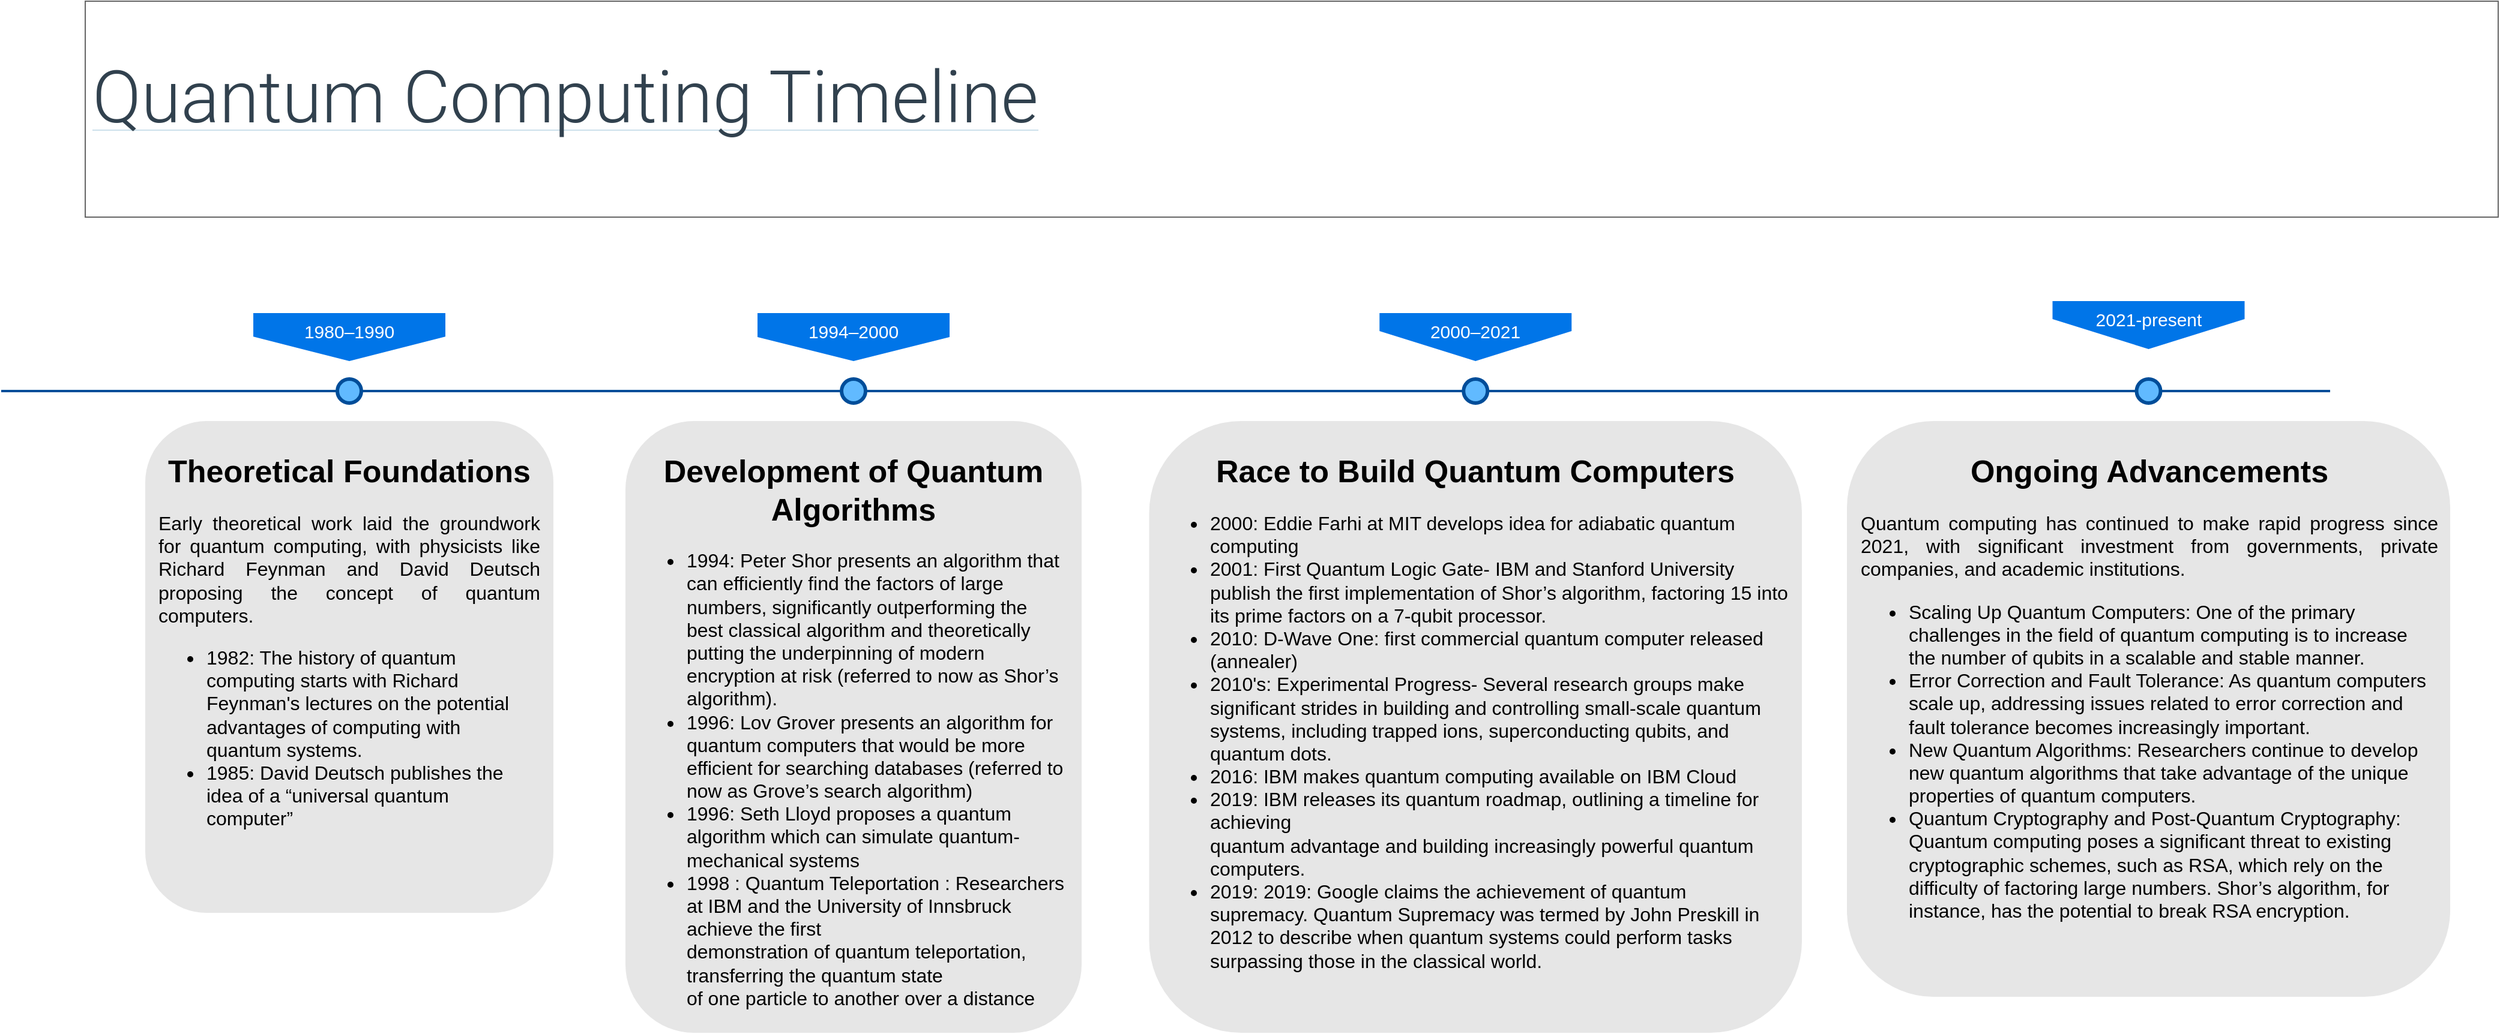 <mxfile version="24.0.7" type="github">
  <diagram name="Page-1" id="82e54ff1-d628-8f03-85c4-9753963a91cd">
    <mxGraphModel dx="3520" dy="1268" grid="1" gridSize="10" guides="1" tooltips="1" connect="1" arrows="1" fold="1" page="1" pageScale="1" pageWidth="1100" pageHeight="850" background="none" math="0" shadow="0">
      <root>
        <mxCell id="0" />
        <mxCell id="1" parent="0" />
        <mxCell id="4ec97bd9e5d20128-1" value="" style="line;strokeWidth=2;html=1;fillColor=none;fontSize=28;fontColor=#004D99;strokeColor=#004D99;" parent="1" vertex="1">
          <mxGeometry x="-260" y="400" width="1940" height="10" as="geometry" />
        </mxCell>
        <mxCell id="4ec97bd9e5d20128-9" value="" style="ellipse;whiteSpace=wrap;html=1;fillColor=#61BAFF;fontSize=28;fontColor=#004D99;strokeWidth=3;strokeColor=#004D99;" parent="1" vertex="1">
          <mxGeometry x="20" y="395" width="20" height="20" as="geometry" />
        </mxCell>
        <mxCell id="4ec97bd9e5d20128-14" value="&lt;h1&gt;Theoretical Foundations&lt;/h1&gt;&lt;p style=&quot;font-size: 16px;&quot; align=&quot;justify&quot;&gt;&lt;font style=&quot;font-size: 16px;&quot;&gt;Early theoretical work laid the groundwork for quantum computing, with physicists like Richard Feynman and David Deutsch proposing the concept of quantum computers.&lt;/font&gt;&lt;/p&gt;&lt;div style=&quot;font-size: 16px;&quot; align=&quot;left&quot;&gt;&lt;ul&gt;&lt;li&gt;&lt;font style=&quot;font-size: 16px;&quot;&gt;1982: The history of quantum computing starts with Richard Feynman&#39;s lectures on the potential advantages of computing with quantum systems. &lt;br&gt;&lt;/font&gt;&lt;/li&gt;&lt;li&gt;&lt;font style=&quot;font-size: 16px;&quot;&gt;1985: David Deutsch publishes the idea of a “universal quantum computer”&lt;/font&gt;&lt;br&gt;&lt;br&gt;&lt;/li&gt;&lt;/ul&gt;&lt;/div&gt;" style="text;html=1;spacing=5;spacingTop=0;whiteSpace=wrap;overflow=hidden;strokeColor=none;strokeWidth=3;fillColor=#E6E6E6;fontSize=13;fontColor=#000000;align=center;rounded=1;verticalAlign=top;spacingRight=7;spacingLeft=7;" parent="1" vertex="1">
          <mxGeometry x="-140" y="430" width="340" height="410" as="geometry" />
        </mxCell>
        <mxCell id="BLztTVBf9UXnEgb8d-ot-1" value="" style="ellipse;whiteSpace=wrap;html=1;fillColor=#61BAFF;fontSize=28;fontColor=#004D99;strokeWidth=3;strokeColor=#004D99;" vertex="1" parent="1">
          <mxGeometry x="440" y="395" width="20" height="20" as="geometry" />
        </mxCell>
        <mxCell id="BLztTVBf9UXnEgb8d-ot-2" value="&lt;span&gt;1994–2000&lt;br&gt;&lt;/span&gt;" style="shape=offPageConnector;whiteSpace=wrap;html=1;fillColor=#0075E8;fontSize=15;fontColor=#FFFFFF;size=0.5;verticalAlign=top;strokeColor=none;" vertex="1" parent="1">
          <mxGeometry x="370" y="340" width="160" height="40" as="geometry" />
        </mxCell>
        <mxCell id="BLztTVBf9UXnEgb8d-ot-3" value="&lt;h1&gt;Development of Quantum Algorithms&lt;/h1&gt;&lt;div align=&quot;left&quot; style=&quot;font-size: 16px;&quot;&gt;&lt;ul&gt;&lt;li&gt;1994: Peter Shor presents an algorithm that can efficiently find the factors of large numbers, significantly outperforming the best classical algorithm and theoretically putting the underpinning of modern encryption at risk (referred to now as Shor’s algorithm).&lt;/li&gt;&lt;li&gt;1996: Lov Grover presents an algorithm for quantum computers that would be more efficient for searching databases (referred to now as Grove’s search algorithm)&lt;/li&gt;&lt;li&gt;1996: Seth Lloyd proposes a quantum algorithm which can simulate quantum-mechanical systems&lt;/li&gt;&lt;li&gt;1998 : Quantum Teleportation : Researchers at IBM and the University of Innsbruck achieve the first &lt;br&gt;demonstration of quantum teleportation, transferring the quantum state &lt;br&gt;of one particle to another over a distance&lt;/li&gt;&lt;/ul&gt;&lt;/div&gt;" style="text;html=1;spacing=5;spacingTop=0;overflow=hidden;strokeColor=none;strokeWidth=3;fillColor=#E6E6E6;fontSize=13;fontColor=#000000;align=center;rounded=1;verticalAlign=top;whiteSpace=wrap;spacingLeft=7;spacingRight=7;" vertex="1" parent="1">
          <mxGeometry x="260" y="430" width="380" height="510" as="geometry" />
        </mxCell>
        <mxCell id="BLztTVBf9UXnEgb8d-ot-4" value="" style="ellipse;whiteSpace=wrap;html=1;fillColor=#61BAFF;fontSize=28;fontColor=#004D99;strokeWidth=3;strokeColor=#004D99;" vertex="1" parent="1">
          <mxGeometry x="1518.75" y="395" width="20" height="20" as="geometry" />
        </mxCell>
        <mxCell id="BLztTVBf9UXnEgb8d-ot-5" value="&lt;span&gt;2021-present&lt;br&gt;&lt;/span&gt;" style="shape=offPageConnector;whiteSpace=wrap;html=1;fillColor=#0075E8;fontSize=15;fontColor=#FFFFFF;size=0.625;verticalAlign=top;strokeColor=none;" vertex="1" parent="1">
          <mxGeometry x="1448.75" y="330" width="160" height="40" as="geometry" />
        </mxCell>
        <mxCell id="BLztTVBf9UXnEgb8d-ot-6" value="&lt;h1&gt;Ongoing Advancements&lt;/h1&gt;&lt;p style=&quot;font-size: 16px;&quot; align=&quot;justify&quot;&gt;&lt;font style=&quot;font-size: 16px;&quot;&gt;Quantum computing has continued to make rapid progress since 2021, with significant investment from governments, private companies, and academic institutions.&lt;/font&gt;&lt;/p&gt;&lt;div style=&quot;font-size: 16px;&quot; align=&quot;left&quot;&gt;&lt;ul&gt;&lt;li&gt;&lt;font style=&quot;font-size: 16px;&quot;&gt;Scaling Up Quantum Computers: One of the primary challenges in the field of quantum computing is to increase the number of qubits in a scalable and stable manner.&lt;/font&gt;&lt;/li&gt;&lt;li&gt;&lt;font style=&quot;font-size: 16px;&quot;&gt;Error Correction and Fault Tolerance: As quantum computers scale up, addressing issues related to error correction and fault tolerance becomes increasingly important.&lt;br&gt;&lt;/font&gt;&lt;/li&gt;&lt;li&gt;&lt;font style=&quot;font-size: 16px;&quot;&gt;New Quantum Algorithms: Researchers continue to develop new quantum algorithms that take advantage of the unique properties of quantum computers.&lt;/font&gt;&lt;/li&gt;&lt;li&gt;&lt;font style=&quot;font-size: 16px;&quot;&gt;Quantum Cryptography and Post-Quantum Cryptography: Quantum computing poses a significant threat to existing cryptographic schemes, such as RSA, which rely on the difficulty of factoring large numbers. Shor’s algorithm, for instance, has the potential to break RSA encryption.&lt;/font&gt;&lt;br&gt;&lt;/li&gt;&lt;/ul&gt;&lt;/div&gt;&lt;div align=&quot;justify&quot;&gt;&lt;br&gt;&lt;/div&gt;&lt;p align=&quot;left&quot;&gt;&lt;br&gt;&lt;/p&gt;" style="text;html=1;spacing=5;spacingTop=0;whiteSpace=wrap;overflow=hidden;strokeColor=none;strokeWidth=3;fillColor=#E6E6E6;fontSize=13;fontColor=#000000;align=center;rounded=1;spacingLeft=7;spacingRight=7;" vertex="1" parent="1">
          <mxGeometry x="1277.5" y="430" width="502.5" height="480" as="geometry" />
        </mxCell>
        <mxCell id="BLztTVBf9UXnEgb8d-ot-8" value="1980–1990" style="shape=offPageConnector;whiteSpace=wrap;html=1;fillColor=#0075E8;fontSize=15;fontColor=#FFFFFF;size=0.509;verticalAlign=top;strokeColor=none;" vertex="1" parent="1">
          <mxGeometry x="-50" y="340" width="160" height="40" as="geometry" />
        </mxCell>
        <mxCell id="BLztTVBf9UXnEgb8d-ot-9" value="&lt;span&gt;2000–2021&lt;br&gt;&lt;/span&gt;" style="shape=offPageConnector;whiteSpace=wrap;html=1;fillColor=#0075E8;fontSize=15;fontColor=#FFFFFF;size=0.625;verticalAlign=top;strokeColor=none;" vertex="1" parent="1">
          <mxGeometry x="888.13" y="340" width="160" height="40" as="geometry" />
        </mxCell>
        <mxCell id="BLztTVBf9UXnEgb8d-ot-10" value="" style="ellipse;whiteSpace=wrap;html=1;fillColor=#61BAFF;fontSize=28;fontColor=#004D99;strokeWidth=3;strokeColor=#004D99;" vertex="1" parent="1">
          <mxGeometry x="958.13" y="395" width="20" height="20" as="geometry" />
        </mxCell>
        <mxCell id="BLztTVBf9UXnEgb8d-ot-11" value="&lt;h1&gt;Race to Build Quantum Computers&lt;/h1&gt;&lt;div style=&quot;font-size: 16px;&quot; align=&quot;left&quot;&gt;&lt;ul&gt;&lt;li&gt;2000: Eddie Farhi at MIT develops idea for adiabatic quantum computing&lt;/li&gt;&lt;li&gt;2001: First Quantum Logic Gate- IBM and Stanford University publish the first implementation of Shor’s algorithm, factoring 15 into its prime factors on a 7-qubit processor.&lt;/li&gt;&lt;li&gt;2010: D-Wave One: first commercial quantum computer released (annealer)&lt;/li&gt;&lt;li&gt;2010&#39;s: Experimental Progress- Several research groups make significant strides in building and controlling small-scale quantum systems, including trapped ions, superconducting qubits, and quantum dots.&lt;/li&gt;&lt;li&gt;2016:&amp;nbsp;IBM makes quantum computing available on IBM Cloud&lt;/li&gt;&lt;li&gt;2019: IBM releases its quantum roadmap, outlining a timeline for achieving &lt;br&gt;quantum advantage and building increasingly powerful quantum computers.&lt;/li&gt;&lt;li&gt;2019: 2019: Google claims the achievement of quantum supremacy. Quantum Supremacy was termed by John Preskill in 2012 to describe when quantum systems could perform tasks surpassing those in the classical world.&lt;br&gt;&lt;/li&gt;&lt;/ul&gt;&lt;/div&gt;" style="text;html=1;spacing=5;spacingTop=0;whiteSpace=wrap;overflow=hidden;strokeColor=none;strokeWidth=3;fillColor=#E6E6E6;fontSize=13;fontColor=#000000;align=center;rounded=1;spacingLeft=7;spacingRight=7;" vertex="1" parent="1">
          <mxGeometry x="696.25" y="430" width="543.75" height="510" as="geometry" />
        </mxCell>
        <mxCell id="BLztTVBf9UXnEgb8d-ot-21" value="&lt;h2 align=&quot;center&quot; style=&quot;box-sizing: border-box; margin-block: 0.5rem 1rem; font-family: Roboto; font-weight: 300; line-height: 36px; color: rgb(49, 65, 78); font-size: 60px; font-style: normal; border-bottom: 1px solid rgb(204, 224, 235); padding-bottom: 8px; font-variant-ligatures: normal; font-variant-caps: normal; letter-spacing: normal; text-indent: 0px; text-transform: none; word-spacing: 0px; -webkit-text-stroke-width: 0px; white-space: normal; background-color: rgb(255, 255, 255); text-decoration-thickness: initial; text-decoration-style: initial; text-decoration-color: initial;&quot;&gt;&lt;span data-sheets-value=&quot;{&amp;quot;1&amp;quot;:2,&amp;quot;2&amp;quot;:&amp;quot;quantum computing timeline&amp;quot;}&quot; data-sheets-userformat=&quot;{&amp;quot;2&amp;quot;:1391555,&amp;quot;3&amp;quot;:{&amp;quot;1&amp;quot;:0},&amp;quot;4&amp;quot;:{&amp;quot;1&amp;quot;:2,&amp;quot;2&amp;quot;:11982760},&amp;quot;9&amp;quot;:0,&amp;quot;10&amp;quot;:1,&amp;quot;11&amp;quot;:4,&amp;quot;12&amp;quot;:0,&amp;quot;14&amp;quot;:{&amp;quot;1&amp;quot;:2,&amp;quot;2&amp;quot;:0},&amp;quot;15&amp;quot;:&amp;quot;Calibri&amp;quot;,&amp;quot;16&amp;quot;:12,&amp;quot;19&amp;quot;:0,&amp;quot;21&amp;quot;:0,&amp;quot;23&amp;quot;:1}&quot; data-sheets-hyperlink=&quot;https://app.ahrefs.com/keywords-explorer/google/us/overview?keyword=quantum%20computing%20timeline&quot; style=&quot;box-sizing: border-box;&quot;&gt;Quantum Computing Timeline&lt;/span&gt;&lt;/h2&gt;" style="strokeWidth=1;shadow=0;dashed=0;align=center;html=1;shape=mxgraph.mockup.text.textBox;fontColor=#666666;align=left;fontSize=17;spacingLeft=4;spacingTop=-3;whiteSpace=wrap;strokeColor=#666666;mainText=" vertex="1" parent="1">
          <mxGeometry x="-190" y="80" width="2010" height="180" as="geometry" />
        </mxCell>
      </root>
    </mxGraphModel>
  </diagram>
</mxfile>
